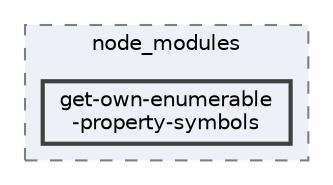 digraph "pkiclassroomrescheduler/src/main/frontend/node_modules/get-own-enumerable-property-symbols"
{
 // LATEX_PDF_SIZE
  bgcolor="transparent";
  edge [fontname=Helvetica,fontsize=10,labelfontname=Helvetica,labelfontsize=10];
  node [fontname=Helvetica,fontsize=10,shape=box,height=0.2,width=0.4];
  compound=true
  subgraph clusterdir_72953eda66ccb3a2722c28e1c3e6c23b {
    graph [ bgcolor="#edf0f7", pencolor="grey50", label="node_modules", fontname=Helvetica,fontsize=10 style="filled,dashed", URL="dir_72953eda66ccb3a2722c28e1c3e6c23b.html",tooltip=""]
  dir_24fbd048f560ce7459e22ea322807294 [label="get-own-enumerable\l-property-symbols", fillcolor="#edf0f7", color="grey25", style="filled,bold", URL="dir_24fbd048f560ce7459e22ea322807294.html",tooltip=""];
  }
}
